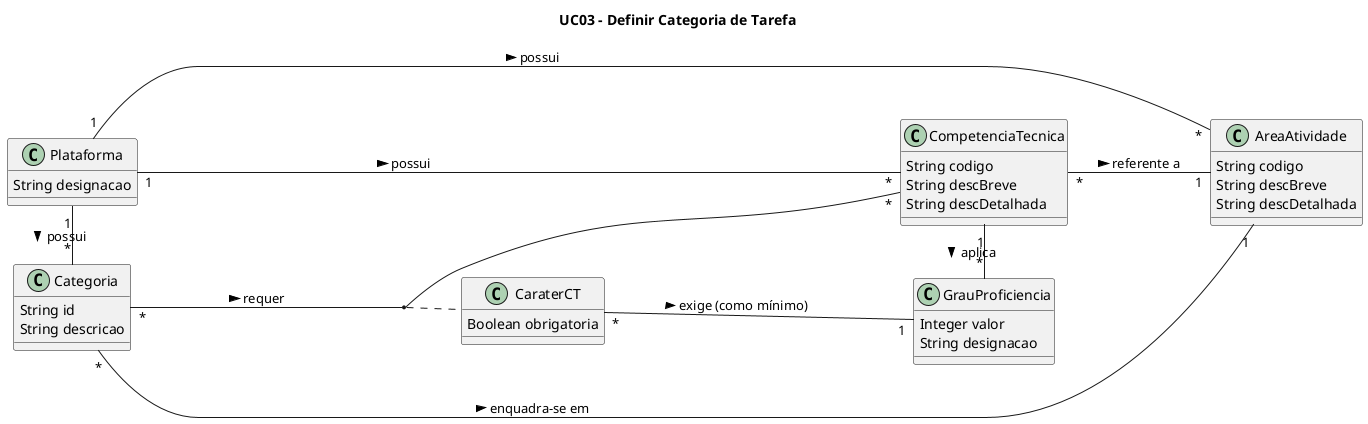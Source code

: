 @startuml

title UC03 - Definir Categoria de Tarefa

left to right direction

class Plataforma{
    String designacao
}

class Categoria{
  String id
  String descricao
}

class AreaAtividade{
  String codigo
  String descBreve
  String descDetalhada
}

class CompetenciaTecnica{
  String codigo
  String descBreve
  String descDetalhada
}

Class CaraterCT{
  Boolean obrigatoria
}

Class GrauProficiencia{
  Integer valor
  String designacao
}

Plataforma "1" - "*" Categoria: possui >
Plataforma "1" --- "*" AreaAtividade: possui >
Categoria "*" -- "1" AreaAtividade: enquadra-se em >
Plataforma "1" --- "*" CompetenciaTecnica: possui >
Categoria "*" ---- "*" CompetenciaTecnica: requer >
CompetenciaTecnica "*" -- "1" AreaAtividade: referente a >
CompetenciaTecnica "1" - "*" GrauProficiencia: aplica >
CaraterCT "*" -- "1" GrauProficiencia: exige (como mínimo) >
(Categoria, CompetenciaTecnica) . CaraterCT

@enduml